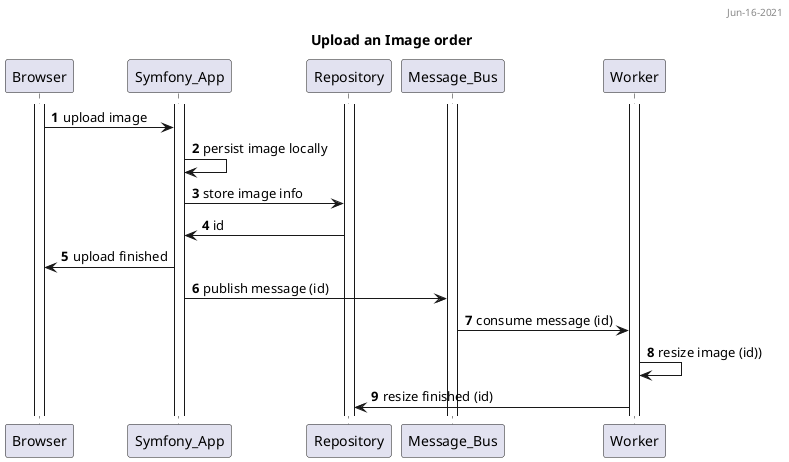 @startuml

header
Jun-16-2021
endheader

title Upload an Image order

autonumber

activate Browser
activate Symfony_App
activate Repository
activate Message_Bus
activate Worker

Browser -> Symfony_App : upload image

Symfony_App -> Symfony_App : persist image locally

Symfony_App -> Repository: store image info

Repository -> Symfony_App: id

Symfony_App -> Browser: upload finished

Symfony_App -> Message_Bus: publish message (id)

Worker <- Message_Bus: consume message (id)

Worker -> Worker: resize image (id))

Worker -> Repository: resize finished (id)

@enduml